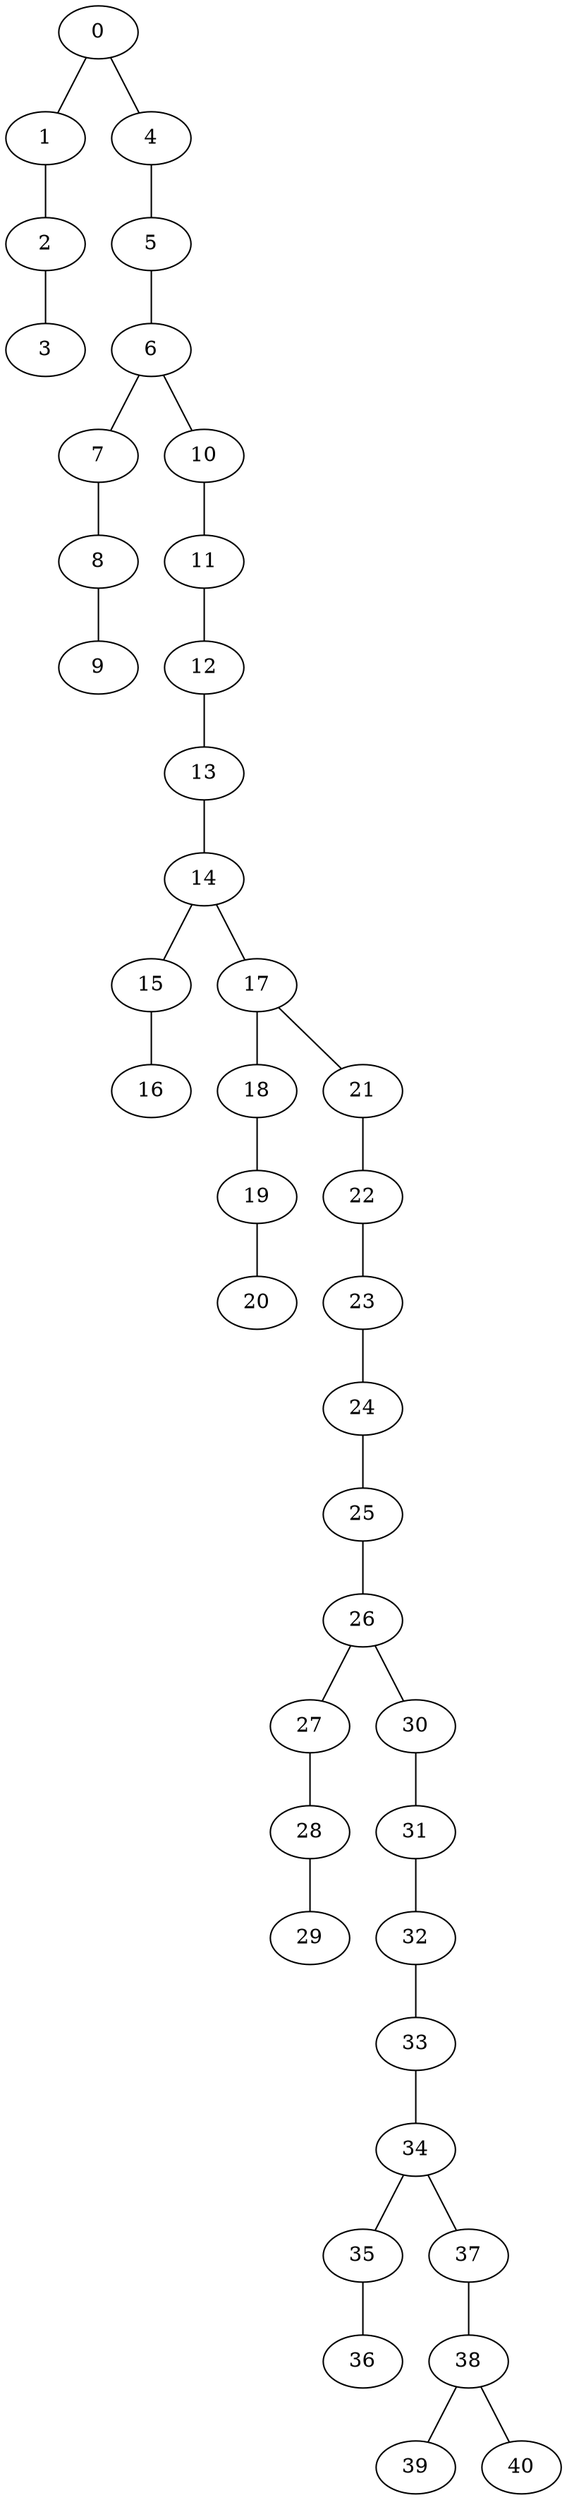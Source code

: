 strict graph grafo {
  0 [weight = 0.00, pos = "0,1!"];
  1 [weight = 1.00, pos = "0,2!"];
  2 [weight = 2.00, pos = "0,3!"];
  3 [weight = 3.00, pos = "0,4!"];
  4 [weight =  4.00];
  5 [weight =  5.00];
  6 [weight =  6.00];
  7 [weight =  7.00];
  8 [weight =  8.00];
  9 [weight =  9.00];
  10 [weight = 10.00];
  11 [weight = 11.00];
  12 [weight = 12.00];
  13 [weight = 13.00];
  14 [weight = 14.00];
  15 [weight = 15.00];
  16 [weight = 16.00];
  17 [weight = 17.00];
  18 [weight = 18.00];
  19 [weight = 19.00];
  20 [weight = 20.00];
  21 [weight = 21.00];
  22 [weight = 22.00];
  23 [weight = 23.00];
  24 [weight = 24.00];
  25 [weight = 25.00];
  26 [weight = 26.00];
  27 [weight = 27.00];
  28 [weight = 28.00];
  29 [weight = 29.00];
  30 [weight = 30.00];
  31 [weight = 31.00];
  32 [weight = 32.00];
  33 [weight = 33.00];
  34 [weight = 34.00];
  35 [weight = 35.00];
  36 [weight = 36.00];
  37 [weight = 37.00];
  38 [weight = 38.00];
  39 [weight = 39.00];
  40 [weight = 40.00];

  0 -- 1
  0 -- 4
  1 -- 2
  2 -- 3
  4 -- 5
  5 -- 6
  6 -- 7
  6 -- 10
  7 -- 8
  8 -- 9
  10 -- 11
  11 -- 12
  12 -- 13
  13 -- 14
  14 -- 15
  14 -- 17
  15 -- 16
  17 -- 18
  17 -- 21
  18 -- 19
  19 -- 20
  21 -- 22
  22 -- 23
  23 -- 24
  24 -- 25
  25 -- 26
  26 -- 27
  26 -- 30
  27 -- 28
  28 -- 29
  30 -- 31
  31 -- 32
  32 -- 33
  33 -- 34
  34 -- 35
  34 -- 37
  35 -- 36
  37 -- 38
  38 -- 39
  38 -- 40
}